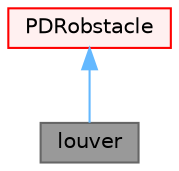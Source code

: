 digraph "louver"
{
 // LATEX_PDF_SIZE
  bgcolor="transparent";
  edge [fontname=Helvetica,fontsize=10,labelfontname=Helvetica,labelfontsize=10];
  node [fontname=Helvetica,fontsize=10,shape=box,height=0.2,width=0.4];
  Node1 [id="Node000001",label="louver",height=0.2,width=0.4,color="gray40", fillcolor="grey60", style="filled", fontcolor="black",tooltip="Louver blowoff, selectable as louver or louvre."];
  Node2 -> Node1 [id="edge1_Node000001_Node000002",dir="back",color="steelblue1",style="solid",tooltip=" "];
  Node2 [id="Node000002",label="PDRobstacle",height=0.2,width=0.4,color="red", fillcolor="#FFF0F0", style="filled",URL="$classFoam_1_1PDRobstacle.html",tooltip="Obstacle definitions for PDR."];
}
